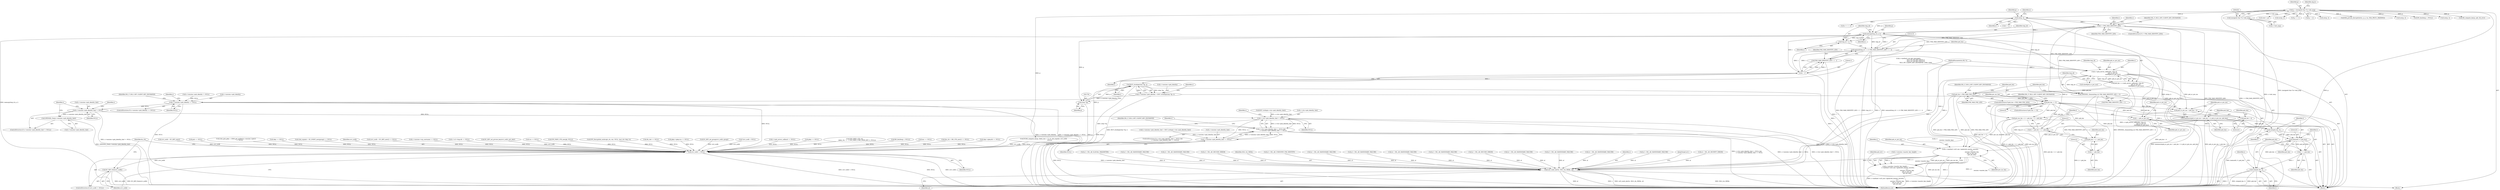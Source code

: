 digraph "0_openssl_3c66a669dfc7b3792f7af0758ea26fe8502ce70c@API" {
"1001600" [label="(Call,memcpy(tmp_id, p, i))"];
"1001566" [label="(Call,n2s(p, i))"];
"1000201" [label="(Call,p = (unsigned char *)s->init_msg)"];
"1000203" [label="(Call,(unsigned char *)s->init_msg)"];
"1001581" [label="(Call,i > PSK_MAX_IDENTITY_LEN)"];
"1001604" [label="(Call,memset(tmp_id + i, 0, PSK_MAX_IDENTITY_LEN + 1 - i))"];
"1001605" [label="(Call,tmp_id + i)"];
"1001611" [label="(Call,1 - i)"];
"1001609" [label="(Call,PSK_MAX_IDENTITY_LEN + 1 - i)"];
"1001702" [label="(Call,BUF_strndup((char *)p, i))"];
"1001696" [label="(Call,s->session->psk_identity = BUF_strndup((char *)p, i))"];
"1001708" [label="(Call,s->session->psk_identity == NULL)"];
"1001721" [label="(Call,s->session->psk_identity_hint != NULL)"];
"1001728" [label="(Call,OPENSSL_free(s->session->psk_identity_hint))"];
"1001748" [label="(Call,s->ctx->psk_identity_hint != NULL)"];
"1001747" [label="(Call,s->ctx->psk_identity_hint != NULL &&\n            s->session->psk_identity_hint == NULL)"];
"1001755" [label="(Call,s->session->psk_identity_hint == NULL)"];
"1002148" [label="(Call,srvr_ecdh != NULL)"];
"1002151" [label="(Call,EC_KEY_free(srvr_ecdh))"];
"1001616" [label="(Call,s->psk_server_callback(s, tmp_id,\n                                         psk_or_pre_ms,\n                                         sizeof(psk_or_pre_ms)))"];
"1001614" [label="(Call,psk_len = s->psk_server_callback(s, tmp_id,\n                                         psk_or_pre_ms,\n                                         sizeof(psk_or_pre_ms)))"];
"1001628" [label="(Call,psk_len > PSK_MAX_PSK_LEN)"];
"1001638" [label="(Call,psk_len == 0)"];
"1001649" [label="(Call,pre_ms_len = 2 + psk_len + 2 + psk_len)"];
"1001773" [label="(Call,s->method->ssl3_enc->generate_master_secret(s,\n                                                        s->\n                                                        session->master_key,\n                                                        psk_or_pre_ms,\n                                                        pre_ms_len))"];
"1001767" [label="(Call,s->session->master_key_length =\n            s->method->ssl3_enc->generate_master_secret(s,\n                                                        s->\n                                                        session->master_key,\n                                                        psk_or_pre_ms,\n                                                        pre_ms_len))"];
"1002138" [label="(Call,ssl3_send_alert(s, SSL3_AL_FATAL, al))"];
"1001651" [label="(Call,2 + psk_len + 2 + psk_len)"];
"1001653" [label="(Call,psk_len + 2 + psk_len)"];
"1001655" [label="(Call,2 + psk_len)"];
"1001661" [label="(Call,memmove(psk_or_pre_ms + psk_len + 4, psk_or_pre_ms, psk_len))"];
"1001669" [label="(Call,s2n(psk_len, t))"];
"1001672" [label="(Call,memset(t, 0, psk_len))"];
"1001676" [label="(Call,t += psk_len)"];
"1001679" [label="(Call,s2n(psk_len, t))"];
"1001662" [label="(Call,psk_or_pre_ms + psk_len + 4)"];
"1001664" [label="(Call,psk_len + 4)"];
"1001622" [label="(Call,OPENSSL_cleanse(tmp_id, PSK_MAX_IDENTITY_LEN + 1))"];
"1001658" [label="(Call,t = psk_or_pre_ms)"];
"1001703" [label="(Call,(char *)p)"];
"1001722" [label="(Call,s->session->psk_identity_hint)"];
"1002148" [label="(Call,srvr_ecdh != NULL)"];
"1001669" [label="(Call,s2n(psk_len, t))"];
"1001665" [label="(Identifier,psk_len)"];
"1002056" [label="(Call,start = p)"];
"1001566" [label="(Call,n2s(p, i))"];
"1001775" [label="(Call,s->\n                                                        session->master_key)"];
"1001355" [label="(Call,al = SSL_AD_HANDSHAKE_FAILURE)"];
"1001717" [label="(Identifier,SSL_F_SSL3_GET_CLIENT_KEY_EXCHANGE)"];
"1001607" [label="(Identifier,i)"];
"1001268" [label="(Call,srvr_ecdh = EC_KEY_new())"];
"1001679" [label="(Call,s2n(psk_len, t))"];
"1001544" [label="(Block,)"];
"1000659" [label="(Call,al = SSL_AD_HANDSHAKE_FAILURE)"];
"1001571" [label="(Identifier,n)"];
"1001475" [label="(Call,ECDH_compute_key(p, (field_size + 7) / 8, clnt_ecpoint, srvr_ecdh,\n                             NULL))"];
"1002154" [label="(Identifier,bn_ctx)"];
"1001746" [label="(ControlStructure,if (s->ctx->psk_identity_hint != NULL &&\n            s->session->psk_identity_hint == NULL))"];
"1001615" [label="(Identifier,psk_len)"];
"1001601" [label="(Identifier,tmp_id)"];
"1000348" [label="(Call,al = SSL_AD_DECODE_ERROR)"];
"1001661" [label="(Call,memmove(psk_or_pre_ms + psk_len + 4, psk_or_pre_ms, psk_len))"];
"1001640" [label="(Literal,0)"];
"1001570" [label="(Call,n != i + 2)"];
"1002140" [label="(Identifier,SSL3_AL_FATAL)"];
"1001645" [label="(Call,al = SSL_AD_UNKNOWN_PSK_IDENTITY)"];
"1001616" [label="(Call,s->psk_server_callback(s, tmp_id,\n                                         psk_or_pre_ms,\n                                         sizeof(psk_or_pre_ms)))"];
"1001728" [label="(Call,OPENSSL_free(s->session->psk_identity_hint))"];
"1001670" [label="(Identifier,psk_len)"];
"1001720" [label="(ControlStructure,if (s->session->psk_identity_hint != NULL))"];
"1001767" [label="(Call,s->session->master_key_length =\n            s->method->ssl3_enc->generate_master_secret(s,\n                                                        s->\n                                                        session->master_key,\n                                                        psk_or_pre_ms,\n                                                        pre_ms_len))"];
"1001614" [label="(Call,psk_len = s->psk_server_callback(s, tmp_id,\n                                         psk_or_pre_ms,\n                                         sizeof(psk_or_pre_ms)))"];
"1001764" [label="(Identifier,SSL_F_SSL3_GET_CLIENT_KEY_EXCHANGE)"];
"1001734" [label="(Call,s->session->psk_identity_hint = BUF_strdup(s->ctx->psk_identity_hint))"];
"1001582" [label="(Identifier,i)"];
"1001628" [label="(Call,psk_len > PSK_MAX_PSK_LEN)"];
"1001660" [label="(Identifier,psk_or_pre_ms)"];
"1001770" [label="(Identifier,s)"];
"1001653" [label="(Call,psk_len + 2 + psk_len)"];
"1001686" [label="(Identifier,s)"];
"1001657" [label="(Identifier,psk_len)"];
"1000730" [label="(Call,pub == NULL)"];
"1001563" [label="(Call,al = SSL_AD_HANDSHAKE_FAILURE)"];
"1001364" [label="(Call,(clnt_pub_pkey = X509_get_pubkey(s->session->peer))\n                 == NULL)"];
"1001727" [label="(Identifier,NULL)"];
"1001731" [label="(Identifier,s)"];
"1001671" [label="(Identifier,t)"];
"1000616" [label="(Call,skey == NULL)"];
"1001334" [label="(Call,(clnt_ecpoint = EC_POINT_new(group)) == NULL)"];
"1001655" [label="(Call,2 + psk_len)"];
"1002149" [label="(Identifier,srvr_ecdh)"];
"1001622" [label="(Call,OPENSSL_cleanse(tmp_id, PSK_MAX_IDENTITY_LEN + 1))"];
"1001613" [label="(Identifier,i)"];
"1001754" [label="(Identifier,NULL)"];
"1001672" [label="(Call,memset(t, 0, psk_len))"];
"1001624" [label="(Call,PSK_MAX_IDENTITY_LEN + 1)"];
"1001755" [label="(Call,s->session->psk_identity_hint == NULL)"];
"1001267" [label="(Call,(srvr_ecdh = EC_KEY_new()) == NULL)"];
"1001629" [label="(Identifier,psk_len)"];
"1001620" [label="(Call,sizeof(psk_or_pre_ms))"];
"1001681" [label="(Identifier,t)"];
"1001737" [label="(Identifier,s)"];
"1001724" [label="(Identifier,s)"];
"1001606" [label="(Identifier,tmp_id)"];
"1001895" [label="(Call,s->session->srp_username == NULL)"];
"1000303" [label="(Call,al = SSL_AD_HANDSHAKE_FAILURE)"];
"1001568" [label="(Identifier,i)"];
"1001774" [label="(Identifier,s)"];
"1001612" [label="(Literal,1)"];
"1000205" [label="(Call,s->init_msg)"];
"1000649" [label="(Call,s->s3->tmp.dh == NULL)"];
"1001638" [label="(Call,psk_len == 0)"];
"1000203" [label="(Call,(unsigned char *)s->init_msg)"];
"1001325" [label="(Call,EC_KEY_set_private_key(srvr_ecdh, priv_key))"];
"1001600" [label="(Call,memcpy(tmp_id, p, i))"];
"1001581" [label="(Call,i > PSK_MAX_IDENTITY_LEN)"];
"1001668" [label="(Identifier,psk_len)"];
"1002128" [label="(Call,al = SSL_AD_HANDSHAKE_FAILURE)"];
"1001758" [label="(Identifier,s)"];
"1001572" [label="(Call,i + 2)"];
"1001783" [label="(Identifier,psk_err)"];
"1000264" [label="(Call,al = SSL_AD_HANDSHAKE_FAILURE)"];
"1001815" [label="(Call,al = SSL_AD_DECODE_ERROR)"];
"1000633" [label="(Call,al = SSL_AD_HANDSHAKE_FAILURE)"];
"1001711" [label="(Identifier,s)"];
"1000202" [label="(Identifier,p)"];
"1001683" [label="(Call,s->session->psk_identity != NULL)"];
"1000143" [label="(Block,)"];
"1001618" [label="(Identifier,tmp_id)"];
"1001706" [label="(Identifier,i)"];
"1001567" [label="(Identifier,p)"];
"1001633" [label="(Identifier,SSL_F_SSL3_GET_CLIENT_KEY_EXCHANGE)"];
"1001707" [label="(ControlStructure,if (s->session->psk_identity == NULL))"];
"1001380" [label="(Call,al = SSL_AD_HANDSHAKE_FAILURE)"];
"1001649" [label="(Call,pre_ms_len = 2 + psk_len + 2 + psk_len)"];
"1001697" [label="(Call,s->session->psk_identity)"];
"1001676" [label="(Call,t += psk_len)"];
"1001780" [label="(Identifier,psk_or_pre_ms)"];
"1000708" [label="(Call,al = SSL_AD_HANDSHAKE_FAILURE)"];
"1001677" [label="(Identifier,t)"];
"1001666" [label="(Literal,4)"];
"1000532" [label="(Call,n2s(p, i))"];
"1001740" [label="(Call,BUF_strdup(s->ctx->psk_identity_hint))"];
"1000260" [label="(Call,rsa == NULL)"];
"1001643" [label="(Identifier,SSL_F_SSL3_GET_CLIENT_KEY_EXCHANGE)"];
"1002139" [label="(Identifier,s)"];
"1001696" [label="(Call,s->session->psk_identity = BUF_strndup((char *)p, i))"];
"1001423" [label="(Call,p += 1)"];
"1001708" [label="(Call,s->session->psk_identity == NULL)"];
"1000575" [label="(Call,p -= 2)"];
"1000847" [label="(Call,n2s(p, i))"];
"1002150" [label="(Identifier,NULL)"];
"1002005" [label="(Call,EVP_PKEY_CTX_new(pk, NULL))"];
"1001619" [label="(Identifier,psk_or_pre_ms)"];
"1002138" [label="(Call,ssl3_send_alert(s, SSL3_AL_FATAL, al))"];
"1001609" [label="(Call,PSK_MAX_IDENTITY_LEN + 1 - i)"];
"1001747" [label="(Call,s->ctx->psk_identity_hint != NULL &&\n            s->session->psk_identity_hint == NULL)"];
"1001675" [label="(Identifier,psk_len)"];
"1000542" [label="(Call,al = SSL_AD_HANDSHAKE_FAILURE)"];
"1000385" [label="(Call,RSA_private_decrypt((int)n, p, p, rsa, RSA_PKCS1_PADDING))"];
"1001627" [label="(ControlStructure,if (psk_len > PSK_MAX_PSK_LEN))"];
"1002163" [label="(MethodReturn,int)"];
"1001714" [label="(Identifier,NULL)"];
"1001064" [label="(Call,EVP_DecryptInit_ex(&ciph_ctx, enc, NULL, kssl_ctx->key, iv))"];
"1002152" [label="(Identifier,srvr_ecdh)"];
"1001658" [label="(Call,t = psk_or_pre_ms)"];
"1002142" [label="(JumpTarget,err:)"];
"1001680" [label="(Identifier,psk_len)"];
"1001592" [label="(Identifier,s)"];
"1000186" [label="(Call,s->method->ssl_get_message(s,\n                                   SSL3_ST_SR_KEY_EXCH_A,\n                                   SSL3_ST_SR_KEY_EXCH_B,\n                                   SSL3_MT_CLIENT_KEY_EXCHANGE, 2048, &ok))"];
"1002141" [label="(Identifier,al)"];
"1001748" [label="(Call,s->ctx->psk_identity_hint != NULL)"];
"1000330" [label="(Call,n2s(p, i))"];
"1000704" [label="(Call,dh_clnt == NULL)"];
"1000368" [label="(Call,al = SSL_AD_DECRYPT_ERROR)"];
"1001602" [label="(Identifier,p)"];
"1000295" [label="(Call,pkey->pkey.rsa == NULL)"];
"1001604" [label="(Call,memset(tmp_id + i, 0, PSK_MAX_IDENTITY_LEN + 1 - i))"];
"1001656" [label="(Literal,2)"];
"1001673" [label="(Identifier,t)"];
"1002147" [label="(ControlStructure,if (srvr_ecdh != NULL))"];
"1001667" [label="(Identifier,psk_or_pre_ms)"];
"1001663" [label="(Identifier,psk_or_pre_ms)"];
"1000201" [label="(Call,p = (unsigned char *)s->init_msg)"];
"1001605" [label="(Call,tmp_id + i)"];
"1000725" [label="(Call,BN_bin2bn(p, i, NULL))"];
"1001637" [label="(ControlStructure,if (psk_len == 0))"];
"1001721" [label="(Call,s->session->psk_identity_hint != NULL)"];
"1001623" [label="(Identifier,tmp_id)"];
"1001861" [label="(Call,al = SSL_AD_ILLEGAL_PARAMETER)"];
"1001703" [label="(Call,(char *)p)"];
"1001802" [label="(Call,n2s(p, i))"];
"1001321" [label="(Call,EC_KEY_set_group(srvr_ecdh, group))"];
"1001650" [label="(Identifier,pre_ms_len)"];
"1000169" [label="(Call,*srvr_ecdh = NULL)"];
"1001768" [label="(Call,s->session->master_key_length)"];
"1001639" [label="(Identifier,psk_len)"];
"1002151" [label="(Call,EC_KEY_free(srvr_ecdh))"];
"1001608" [label="(Literal,0)"];
"1001761" [label="(Identifier,NULL)"];
"1001674" [label="(Literal,0)"];
"1001590" [label="(Call,s->psk_server_callback == NULL)"];
"1000286" [label="(Call,pkey == NULL)"];
"1002098" [label="(Call,EVP_PKEY_CTX_ctrl\n            (pkey_ctx, -1, -1, EVP_PKEY_CTRL_PEER_KEY, 2, NULL))"];
"1001586" [label="(Identifier,SSL_F_SSL3_GET_CLIENT_KEY_EXCHANGE)"];
"1001603" [label="(Identifier,i)"];
"1000209" [label="(Identifier,alg_k)"];
"1001830" [label="(Call,BN_bin2bn(p, i, NULL))"];
"1001662" [label="(Call,psk_or_pre_ms + psk_len + 4)"];
"1001611" [label="(Call,1 - i)"];
"1001664" [label="(Call,psk_len + 4)"];
"1001053" [label="(Call,enc == NULL)"];
"1001654" [label="(Identifier,psk_len)"];
"1001749" [label="(Call,s->ctx->psk_identity_hint)"];
"1001729" [label="(Call,s->session->psk_identity_hint)"];
"1001709" [label="(Call,s->session->psk_identity)"];
"1000142" [label="(MethodParameterIn,SSL *s)"];
"1001617" [label="(Identifier,s)"];
"1001651" [label="(Call,2 + psk_len + 2 + psk_len)"];
"1001652" [label="(Literal,2)"];
"1001705" [label="(Identifier,p)"];
"1001409" [label="(Call,(bn_ctx = BN_CTX_new()) == NULL)"];
"1000625" [label="(Call,skey->pkey.dh == NULL)"];
"1001659" [label="(Identifier,t)"];
"1001678" [label="(Identifier,psk_len)"];
"1001702" [label="(Call,BUF_strndup((char *)p, i))"];
"1001610" [label="(Identifier,PSK_MAX_IDENTITY_LEN)"];
"1001630" [label="(Identifier,PSK_MAX_PSK_LEN)"];
"1001583" [label="(Identifier,PSK_MAX_IDENTITY_LEN)"];
"1001781" [label="(Identifier,pre_ms_len)"];
"1000740" [label="(Call,DH_compute_key(p, pub, dh_srvr))"];
"1001580" [label="(ControlStructure,if (i > PSK_MAX_IDENTITY_LEN))"];
"1001773" [label="(Call,s->method->ssl3_enc->generate_master_secret(s,\n                                                        s->\n                                                        session->master_key,\n                                                        psk_or_pre_ms,\n                                                        pre_ms_len))"];
"1001756" [label="(Call,s->session->psk_identity_hint)"];
"1001600" -> "1001544"  [label="AST: "];
"1001600" -> "1001603"  [label="CFG: "];
"1001601" -> "1001600"  [label="AST: "];
"1001602" -> "1001600"  [label="AST: "];
"1001603" -> "1001600"  [label="AST: "];
"1001606" -> "1001600"  [label="CFG: "];
"1001600" -> "1002163"  [label="DDG: memcpy(tmp_id, p, i)"];
"1001600" -> "1002163"  [label="DDG: p"];
"1001566" -> "1001600"  [label="DDG: p"];
"1001581" -> "1001600"  [label="DDG: i"];
"1001600" -> "1001604"  [label="DDG: tmp_id"];
"1001600" -> "1001604"  [label="DDG: i"];
"1001600" -> "1001605"  [label="DDG: tmp_id"];
"1001600" -> "1001605"  [label="DDG: i"];
"1001600" -> "1001611"  [label="DDG: i"];
"1001600" -> "1001616"  [label="DDG: tmp_id"];
"1001600" -> "1001703"  [label="DDG: p"];
"1001566" -> "1001544"  [label="AST: "];
"1001566" -> "1001568"  [label="CFG: "];
"1001567" -> "1001566"  [label="AST: "];
"1001568" -> "1001566"  [label="AST: "];
"1001571" -> "1001566"  [label="CFG: "];
"1001566" -> "1002163"  [label="DDG: p"];
"1001566" -> "1002163"  [label="DDG: n2s(p, i)"];
"1000201" -> "1001566"  [label="DDG: p"];
"1001566" -> "1001570"  [label="DDG: i"];
"1001566" -> "1001572"  [label="DDG: i"];
"1001566" -> "1001581"  [label="DDG: i"];
"1000201" -> "1000143"  [label="AST: "];
"1000201" -> "1000203"  [label="CFG: "];
"1000202" -> "1000201"  [label="AST: "];
"1000203" -> "1000201"  [label="AST: "];
"1000209" -> "1000201"  [label="CFG: "];
"1000201" -> "1002163"  [label="DDG: (unsigned char *)s->init_msg"];
"1000201" -> "1002163"  [label="DDG: p"];
"1000203" -> "1000201"  [label="DDG: s->init_msg"];
"1000201" -> "1000330"  [label="DDG: p"];
"1000201" -> "1000385"  [label="DDG: p"];
"1000201" -> "1000532"  [label="DDG: p"];
"1000201" -> "1000575"  [label="DDG: p"];
"1000201" -> "1000725"  [label="DDG: p"];
"1000201" -> "1000740"  [label="DDG: p"];
"1000201" -> "1000847"  [label="DDG: p"];
"1000201" -> "1001423"  [label="DDG: p"];
"1000201" -> "1001475"  [label="DDG: p"];
"1000201" -> "1001802"  [label="DDG: p"];
"1000201" -> "1002056"  [label="DDG: p"];
"1000203" -> "1000205"  [label="CFG: "];
"1000204" -> "1000203"  [label="AST: "];
"1000205" -> "1000203"  [label="AST: "];
"1000203" -> "1002163"  [label="DDG: s->init_msg"];
"1001581" -> "1001580"  [label="AST: "];
"1001581" -> "1001583"  [label="CFG: "];
"1001582" -> "1001581"  [label="AST: "];
"1001583" -> "1001581"  [label="AST: "];
"1001586" -> "1001581"  [label="CFG: "];
"1001592" -> "1001581"  [label="CFG: "];
"1001581" -> "1002163"  [label="DDG: i"];
"1001581" -> "1002163"  [label="DDG: PSK_MAX_IDENTITY_LEN"];
"1001581" -> "1002163"  [label="DDG: i > PSK_MAX_IDENTITY_LEN"];
"1001581" -> "1001604"  [label="DDG: PSK_MAX_IDENTITY_LEN"];
"1001581" -> "1001609"  [label="DDG: PSK_MAX_IDENTITY_LEN"];
"1001581" -> "1001622"  [label="DDG: PSK_MAX_IDENTITY_LEN"];
"1001581" -> "1001624"  [label="DDG: PSK_MAX_IDENTITY_LEN"];
"1001604" -> "1001544"  [label="AST: "];
"1001604" -> "1001609"  [label="CFG: "];
"1001605" -> "1001604"  [label="AST: "];
"1001608" -> "1001604"  [label="AST: "];
"1001609" -> "1001604"  [label="AST: "];
"1001615" -> "1001604"  [label="CFG: "];
"1001604" -> "1002163"  [label="DDG: tmp_id + i"];
"1001604" -> "1002163"  [label="DDG: memset(tmp_id + i, 0, PSK_MAX_IDENTITY_LEN + 1 - i)"];
"1001604" -> "1002163"  [label="DDG: PSK_MAX_IDENTITY_LEN + 1 - i"];
"1001611" -> "1001604"  [label="DDG: 1"];
"1001611" -> "1001604"  [label="DDG: i"];
"1001605" -> "1001607"  [label="CFG: "];
"1001606" -> "1001605"  [label="AST: "];
"1001607" -> "1001605"  [label="AST: "];
"1001608" -> "1001605"  [label="CFG: "];
"1001611" -> "1001609"  [label="AST: "];
"1001611" -> "1001613"  [label="CFG: "];
"1001612" -> "1001611"  [label="AST: "];
"1001613" -> "1001611"  [label="AST: "];
"1001609" -> "1001611"  [label="CFG: "];
"1001611" -> "1002163"  [label="DDG: i"];
"1001611" -> "1001609"  [label="DDG: 1"];
"1001611" -> "1001609"  [label="DDG: i"];
"1001611" -> "1001702"  [label="DDG: i"];
"1001610" -> "1001609"  [label="AST: "];
"1001609" -> "1002163"  [label="DDG: 1 - i"];
"1001702" -> "1001696"  [label="AST: "];
"1001702" -> "1001706"  [label="CFG: "];
"1001703" -> "1001702"  [label="AST: "];
"1001706" -> "1001702"  [label="AST: "];
"1001696" -> "1001702"  [label="CFG: "];
"1001702" -> "1002163"  [label="DDG: i"];
"1001702" -> "1002163"  [label="DDG: (char *)p"];
"1001702" -> "1001696"  [label="DDG: (char *)p"];
"1001702" -> "1001696"  [label="DDG: i"];
"1001703" -> "1001702"  [label="DDG: p"];
"1001696" -> "1001544"  [label="AST: "];
"1001697" -> "1001696"  [label="AST: "];
"1001711" -> "1001696"  [label="CFG: "];
"1001696" -> "1002163"  [label="DDG: BUF_strndup((char *)p, i)"];
"1001696" -> "1001708"  [label="DDG: s->session->psk_identity"];
"1001708" -> "1001707"  [label="AST: "];
"1001708" -> "1001714"  [label="CFG: "];
"1001709" -> "1001708"  [label="AST: "];
"1001714" -> "1001708"  [label="AST: "];
"1001717" -> "1001708"  [label="CFG: "];
"1001724" -> "1001708"  [label="CFG: "];
"1001708" -> "1002163"  [label="DDG: s->session->psk_identity"];
"1001708" -> "1002163"  [label="DDG: s->session->psk_identity == NULL"];
"1001708" -> "1002163"  [label="DDG: NULL"];
"1001683" -> "1001708"  [label="DDG: NULL"];
"1001708" -> "1001721"  [label="DDG: NULL"];
"1001708" -> "1002148"  [label="DDG: NULL"];
"1001721" -> "1001720"  [label="AST: "];
"1001721" -> "1001727"  [label="CFG: "];
"1001722" -> "1001721"  [label="AST: "];
"1001727" -> "1001721"  [label="AST: "];
"1001731" -> "1001721"  [label="CFG: "];
"1001737" -> "1001721"  [label="CFG: "];
"1001721" -> "1002163"  [label="DDG: s->session->psk_identity_hint != NULL"];
"1001721" -> "1001728"  [label="DDG: s->session->psk_identity_hint"];
"1001721" -> "1001748"  [label="DDG: NULL"];
"1001728" -> "1001720"  [label="AST: "];
"1001728" -> "1001729"  [label="CFG: "];
"1001729" -> "1001728"  [label="AST: "];
"1001737" -> "1001728"  [label="CFG: "];
"1001728" -> "1002163"  [label="DDG: OPENSSL_free(s->session->psk_identity_hint)"];
"1001748" -> "1001747"  [label="AST: "];
"1001748" -> "1001754"  [label="CFG: "];
"1001749" -> "1001748"  [label="AST: "];
"1001754" -> "1001748"  [label="AST: "];
"1001758" -> "1001748"  [label="CFG: "];
"1001747" -> "1001748"  [label="CFG: "];
"1001748" -> "1002163"  [label="DDG: NULL"];
"1001748" -> "1002163"  [label="DDG: s->ctx->psk_identity_hint"];
"1001748" -> "1001747"  [label="DDG: s->ctx->psk_identity_hint"];
"1001748" -> "1001747"  [label="DDG: NULL"];
"1001740" -> "1001748"  [label="DDG: s->ctx->psk_identity_hint"];
"1001748" -> "1001755"  [label="DDG: NULL"];
"1001748" -> "1002148"  [label="DDG: NULL"];
"1001747" -> "1001746"  [label="AST: "];
"1001747" -> "1001755"  [label="CFG: "];
"1001755" -> "1001747"  [label="AST: "];
"1001764" -> "1001747"  [label="CFG: "];
"1001770" -> "1001747"  [label="CFG: "];
"1001747" -> "1002163"  [label="DDG: s->ctx->psk_identity_hint != NULL &&\n            s->session->psk_identity_hint == NULL"];
"1001747" -> "1002163"  [label="DDG: s->session->psk_identity_hint == NULL"];
"1001747" -> "1002163"  [label="DDG: s->ctx->psk_identity_hint != NULL"];
"1001755" -> "1001747"  [label="DDG: s->session->psk_identity_hint"];
"1001755" -> "1001747"  [label="DDG: NULL"];
"1001755" -> "1001761"  [label="CFG: "];
"1001756" -> "1001755"  [label="AST: "];
"1001761" -> "1001755"  [label="AST: "];
"1001755" -> "1002163"  [label="DDG: s->session->psk_identity_hint"];
"1001755" -> "1002163"  [label="DDG: NULL"];
"1001734" -> "1001755"  [label="DDG: s->session->psk_identity_hint"];
"1001755" -> "1002148"  [label="DDG: NULL"];
"1002148" -> "1002147"  [label="AST: "];
"1002148" -> "1002150"  [label="CFG: "];
"1002149" -> "1002148"  [label="AST: "];
"1002150" -> "1002148"  [label="AST: "];
"1002152" -> "1002148"  [label="CFG: "];
"1002154" -> "1002148"  [label="CFG: "];
"1002148" -> "1002163"  [label="DDG: srvr_ecdh != NULL"];
"1002148" -> "1002163"  [label="DDG: NULL"];
"1002148" -> "1002163"  [label="DDG: srvr_ecdh"];
"1001325" -> "1002148"  [label="DDG: srvr_ecdh"];
"1001321" -> "1002148"  [label="DDG: srvr_ecdh"];
"1001475" -> "1002148"  [label="DDG: srvr_ecdh"];
"1001475" -> "1002148"  [label="DDG: NULL"];
"1001268" -> "1002148"  [label="DDG: srvr_ecdh"];
"1000169" -> "1002148"  [label="DDG: srvr_ecdh"];
"1001053" -> "1002148"  [label="DDG: NULL"];
"1001830" -> "1002148"  [label="DDG: NULL"];
"1000295" -> "1002148"  [label="DDG: NULL"];
"1001590" -> "1002148"  [label="DDG: NULL"];
"1000704" -> "1002148"  [label="DDG: NULL"];
"1000730" -> "1002148"  [label="DDG: NULL"];
"1001409" -> "1002148"  [label="DDG: NULL"];
"1001364" -> "1002148"  [label="DDG: NULL"];
"1000616" -> "1002148"  [label="DDG: NULL"];
"1002098" -> "1002148"  [label="DDG: NULL"];
"1002005" -> "1002148"  [label="DDG: NULL"];
"1001267" -> "1002148"  [label="DDG: NULL"];
"1000625" -> "1002148"  [label="DDG: NULL"];
"1000260" -> "1002148"  [label="DDG: NULL"];
"1001064" -> "1002148"  [label="DDG: NULL"];
"1001895" -> "1002148"  [label="DDG: NULL"];
"1001334" -> "1002148"  [label="DDG: NULL"];
"1000286" -> "1002148"  [label="DDG: NULL"];
"1000649" -> "1002148"  [label="DDG: NULL"];
"1002148" -> "1002151"  [label="DDG: srvr_ecdh"];
"1002151" -> "1002147"  [label="AST: "];
"1002151" -> "1002152"  [label="CFG: "];
"1002152" -> "1002151"  [label="AST: "];
"1002154" -> "1002151"  [label="CFG: "];
"1002151" -> "1002163"  [label="DDG: srvr_ecdh"];
"1002151" -> "1002163"  [label="DDG: EC_KEY_free(srvr_ecdh)"];
"1001616" -> "1001614"  [label="AST: "];
"1001616" -> "1001620"  [label="CFG: "];
"1001617" -> "1001616"  [label="AST: "];
"1001618" -> "1001616"  [label="AST: "];
"1001619" -> "1001616"  [label="AST: "];
"1001620" -> "1001616"  [label="AST: "];
"1001614" -> "1001616"  [label="CFG: "];
"1001616" -> "1002163"  [label="DDG: s"];
"1001616" -> "1001614"  [label="DDG: s"];
"1001616" -> "1001614"  [label="DDG: tmp_id"];
"1001616" -> "1001614"  [label="DDG: psk_or_pre_ms"];
"1000186" -> "1001616"  [label="DDG: s"];
"1000142" -> "1001616"  [label="DDG: s"];
"1001616" -> "1001622"  [label="DDG: tmp_id"];
"1001616" -> "1001658"  [label="DDG: psk_or_pre_ms"];
"1001616" -> "1001661"  [label="DDG: psk_or_pre_ms"];
"1001616" -> "1001662"  [label="DDG: psk_or_pre_ms"];
"1001616" -> "1001773"  [label="DDG: s"];
"1001616" -> "1002138"  [label="DDG: s"];
"1001614" -> "1001544"  [label="AST: "];
"1001615" -> "1001614"  [label="AST: "];
"1001623" -> "1001614"  [label="CFG: "];
"1001614" -> "1002163"  [label="DDG: s->psk_server_callback(s, tmp_id,\n                                         psk_or_pre_ms,\n                                         sizeof(psk_or_pre_ms))"];
"1001614" -> "1001628"  [label="DDG: psk_len"];
"1001628" -> "1001627"  [label="AST: "];
"1001628" -> "1001630"  [label="CFG: "];
"1001629" -> "1001628"  [label="AST: "];
"1001630" -> "1001628"  [label="AST: "];
"1001633" -> "1001628"  [label="CFG: "];
"1001639" -> "1001628"  [label="CFG: "];
"1001628" -> "1002163"  [label="DDG: psk_len > PSK_MAX_PSK_LEN"];
"1001628" -> "1002163"  [label="DDG: psk_len"];
"1001628" -> "1002163"  [label="DDG: PSK_MAX_PSK_LEN"];
"1001628" -> "1001638"  [label="DDG: psk_len"];
"1001638" -> "1001637"  [label="AST: "];
"1001638" -> "1001640"  [label="CFG: "];
"1001639" -> "1001638"  [label="AST: "];
"1001640" -> "1001638"  [label="AST: "];
"1001643" -> "1001638"  [label="CFG: "];
"1001650" -> "1001638"  [label="CFG: "];
"1001638" -> "1002163"  [label="DDG: psk_len == 0"];
"1001638" -> "1002163"  [label="DDG: psk_len"];
"1001638" -> "1001649"  [label="DDG: psk_len"];
"1001638" -> "1001651"  [label="DDG: psk_len"];
"1001638" -> "1001653"  [label="DDG: psk_len"];
"1001638" -> "1001655"  [label="DDG: psk_len"];
"1001638" -> "1001661"  [label="DDG: psk_len"];
"1001638" -> "1001662"  [label="DDG: psk_len"];
"1001638" -> "1001664"  [label="DDG: psk_len"];
"1001649" -> "1001544"  [label="AST: "];
"1001649" -> "1001651"  [label="CFG: "];
"1001650" -> "1001649"  [label="AST: "];
"1001651" -> "1001649"  [label="AST: "];
"1001659" -> "1001649"  [label="CFG: "];
"1001649" -> "1002163"  [label="DDG: 2 + psk_len + 2 + psk_len"];
"1001649" -> "1002163"  [label="DDG: pre_ms_len"];
"1001649" -> "1001773"  [label="DDG: pre_ms_len"];
"1001773" -> "1001767"  [label="AST: "];
"1001773" -> "1001781"  [label="CFG: "];
"1001774" -> "1001773"  [label="AST: "];
"1001775" -> "1001773"  [label="AST: "];
"1001780" -> "1001773"  [label="AST: "];
"1001781" -> "1001773"  [label="AST: "];
"1001767" -> "1001773"  [label="CFG: "];
"1001773" -> "1002163"  [label="DDG: pre_ms_len"];
"1001773" -> "1002163"  [label="DDG: s"];
"1001773" -> "1002163"  [label="DDG: s->\n                                                        session->master_key"];
"1001773" -> "1001767"  [label="DDG: s"];
"1001773" -> "1001767"  [label="DDG: s->\n                                                        session->master_key"];
"1001773" -> "1001767"  [label="DDG: psk_or_pre_ms"];
"1001773" -> "1001767"  [label="DDG: pre_ms_len"];
"1000142" -> "1001773"  [label="DDG: s"];
"1001661" -> "1001773"  [label="DDG: psk_or_pre_ms"];
"1001773" -> "1002138"  [label="DDG: s"];
"1001767" -> "1001544"  [label="AST: "];
"1001768" -> "1001767"  [label="AST: "];
"1001783" -> "1001767"  [label="CFG: "];
"1001767" -> "1002163"  [label="DDG: s->session->master_key_length"];
"1001767" -> "1002163"  [label="DDG: s->method->ssl3_enc->generate_master_secret(s,\n                                                        s->\n                                                        session->master_key,\n                                                        psk_or_pre_ms,\n                                                        pre_ms_len)"];
"1002138" -> "1000143"  [label="AST: "];
"1002138" -> "1002141"  [label="CFG: "];
"1002139" -> "1002138"  [label="AST: "];
"1002140" -> "1002138"  [label="AST: "];
"1002141" -> "1002138"  [label="AST: "];
"1002142" -> "1002138"  [label="CFG: "];
"1002138" -> "1002163"  [label="DDG: SSL3_AL_FATAL"];
"1002138" -> "1002163"  [label="DDG: al"];
"1002138" -> "1002163"  [label="DDG: s"];
"1002138" -> "1002163"  [label="DDG: ssl3_send_alert(s, SSL3_AL_FATAL, al)"];
"1000186" -> "1002138"  [label="DDG: s"];
"1000142" -> "1002138"  [label="DDG: s"];
"1000368" -> "1002138"  [label="DDG: al"];
"1000708" -> "1002138"  [label="DDG: al"];
"1000659" -> "1002138"  [label="DDG: al"];
"1000264" -> "1002138"  [label="DDG: al"];
"1002128" -> "1002138"  [label="DDG: al"];
"1001563" -> "1002138"  [label="DDG: al"];
"1001815" -> "1002138"  [label="DDG: al"];
"1001380" -> "1002138"  [label="DDG: al"];
"1000633" -> "1002138"  [label="DDG: al"];
"1001861" -> "1002138"  [label="DDG: al"];
"1000348" -> "1002138"  [label="DDG: al"];
"1001645" -> "1002138"  [label="DDG: al"];
"1000303" -> "1002138"  [label="DDG: al"];
"1001355" -> "1002138"  [label="DDG: al"];
"1000542" -> "1002138"  [label="DDG: al"];
"1001651" -> "1001653"  [label="CFG: "];
"1001652" -> "1001651"  [label="AST: "];
"1001653" -> "1001651"  [label="AST: "];
"1001651" -> "1002163"  [label="DDG: psk_len + 2 + psk_len"];
"1001653" -> "1001655"  [label="CFG: "];
"1001654" -> "1001653"  [label="AST: "];
"1001655" -> "1001653"  [label="AST: "];
"1001653" -> "1002163"  [label="DDG: 2 + psk_len"];
"1001655" -> "1001657"  [label="CFG: "];
"1001656" -> "1001655"  [label="AST: "];
"1001657" -> "1001655"  [label="AST: "];
"1001661" -> "1001544"  [label="AST: "];
"1001661" -> "1001668"  [label="CFG: "];
"1001662" -> "1001661"  [label="AST: "];
"1001667" -> "1001661"  [label="AST: "];
"1001668" -> "1001661"  [label="AST: "];
"1001670" -> "1001661"  [label="CFG: "];
"1001661" -> "1002163"  [label="DDG: psk_or_pre_ms + psk_len + 4"];
"1001661" -> "1002163"  [label="DDG: memmove(psk_or_pre_ms + psk_len + 4, psk_or_pre_ms, psk_len)"];
"1001661" -> "1001669"  [label="DDG: psk_len"];
"1001669" -> "1001544"  [label="AST: "];
"1001669" -> "1001671"  [label="CFG: "];
"1001670" -> "1001669"  [label="AST: "];
"1001671" -> "1001669"  [label="AST: "];
"1001673" -> "1001669"  [label="CFG: "];
"1001658" -> "1001669"  [label="DDG: t"];
"1001669" -> "1001672"  [label="DDG: t"];
"1001669" -> "1001672"  [label="DDG: psk_len"];
"1001672" -> "1001544"  [label="AST: "];
"1001672" -> "1001675"  [label="CFG: "];
"1001673" -> "1001672"  [label="AST: "];
"1001674" -> "1001672"  [label="AST: "];
"1001675" -> "1001672"  [label="AST: "];
"1001677" -> "1001672"  [label="CFG: "];
"1001672" -> "1002163"  [label="DDG: memset(t, 0, psk_len)"];
"1001672" -> "1001676"  [label="DDG: psk_len"];
"1001672" -> "1001676"  [label="DDG: t"];
"1001672" -> "1001679"  [label="DDG: psk_len"];
"1001676" -> "1001544"  [label="AST: "];
"1001676" -> "1001678"  [label="CFG: "];
"1001677" -> "1001676"  [label="AST: "];
"1001678" -> "1001676"  [label="AST: "];
"1001680" -> "1001676"  [label="CFG: "];
"1001676" -> "1001679"  [label="DDG: t"];
"1001679" -> "1001544"  [label="AST: "];
"1001679" -> "1001681"  [label="CFG: "];
"1001680" -> "1001679"  [label="AST: "];
"1001681" -> "1001679"  [label="AST: "];
"1001686" -> "1001679"  [label="CFG: "];
"1001679" -> "1002163"  [label="DDG: s2n(psk_len, t)"];
"1001679" -> "1002163"  [label="DDG: psk_len"];
"1001679" -> "1002163"  [label="DDG: t"];
"1001662" -> "1001664"  [label="CFG: "];
"1001663" -> "1001662"  [label="AST: "];
"1001664" -> "1001662"  [label="AST: "];
"1001667" -> "1001662"  [label="CFG: "];
"1001662" -> "1002163"  [label="DDG: psk_len + 4"];
"1001664" -> "1001666"  [label="CFG: "];
"1001665" -> "1001664"  [label="AST: "];
"1001666" -> "1001664"  [label="AST: "];
"1001622" -> "1001544"  [label="AST: "];
"1001622" -> "1001624"  [label="CFG: "];
"1001623" -> "1001622"  [label="AST: "];
"1001624" -> "1001622"  [label="AST: "];
"1001629" -> "1001622"  [label="CFG: "];
"1001622" -> "1002163"  [label="DDG: tmp_id"];
"1001622" -> "1002163"  [label="DDG: PSK_MAX_IDENTITY_LEN + 1"];
"1001622" -> "1002163"  [label="DDG: OPENSSL_cleanse(tmp_id, PSK_MAX_IDENTITY_LEN + 1)"];
"1001658" -> "1001544"  [label="AST: "];
"1001658" -> "1001660"  [label="CFG: "];
"1001659" -> "1001658"  [label="AST: "];
"1001660" -> "1001658"  [label="AST: "];
"1001663" -> "1001658"  [label="CFG: "];
"1001703" -> "1001705"  [label="CFG: "];
"1001704" -> "1001703"  [label="AST: "];
"1001705" -> "1001703"  [label="AST: "];
"1001706" -> "1001703"  [label="CFG: "];
"1001703" -> "1002163"  [label="DDG: p"];
}
